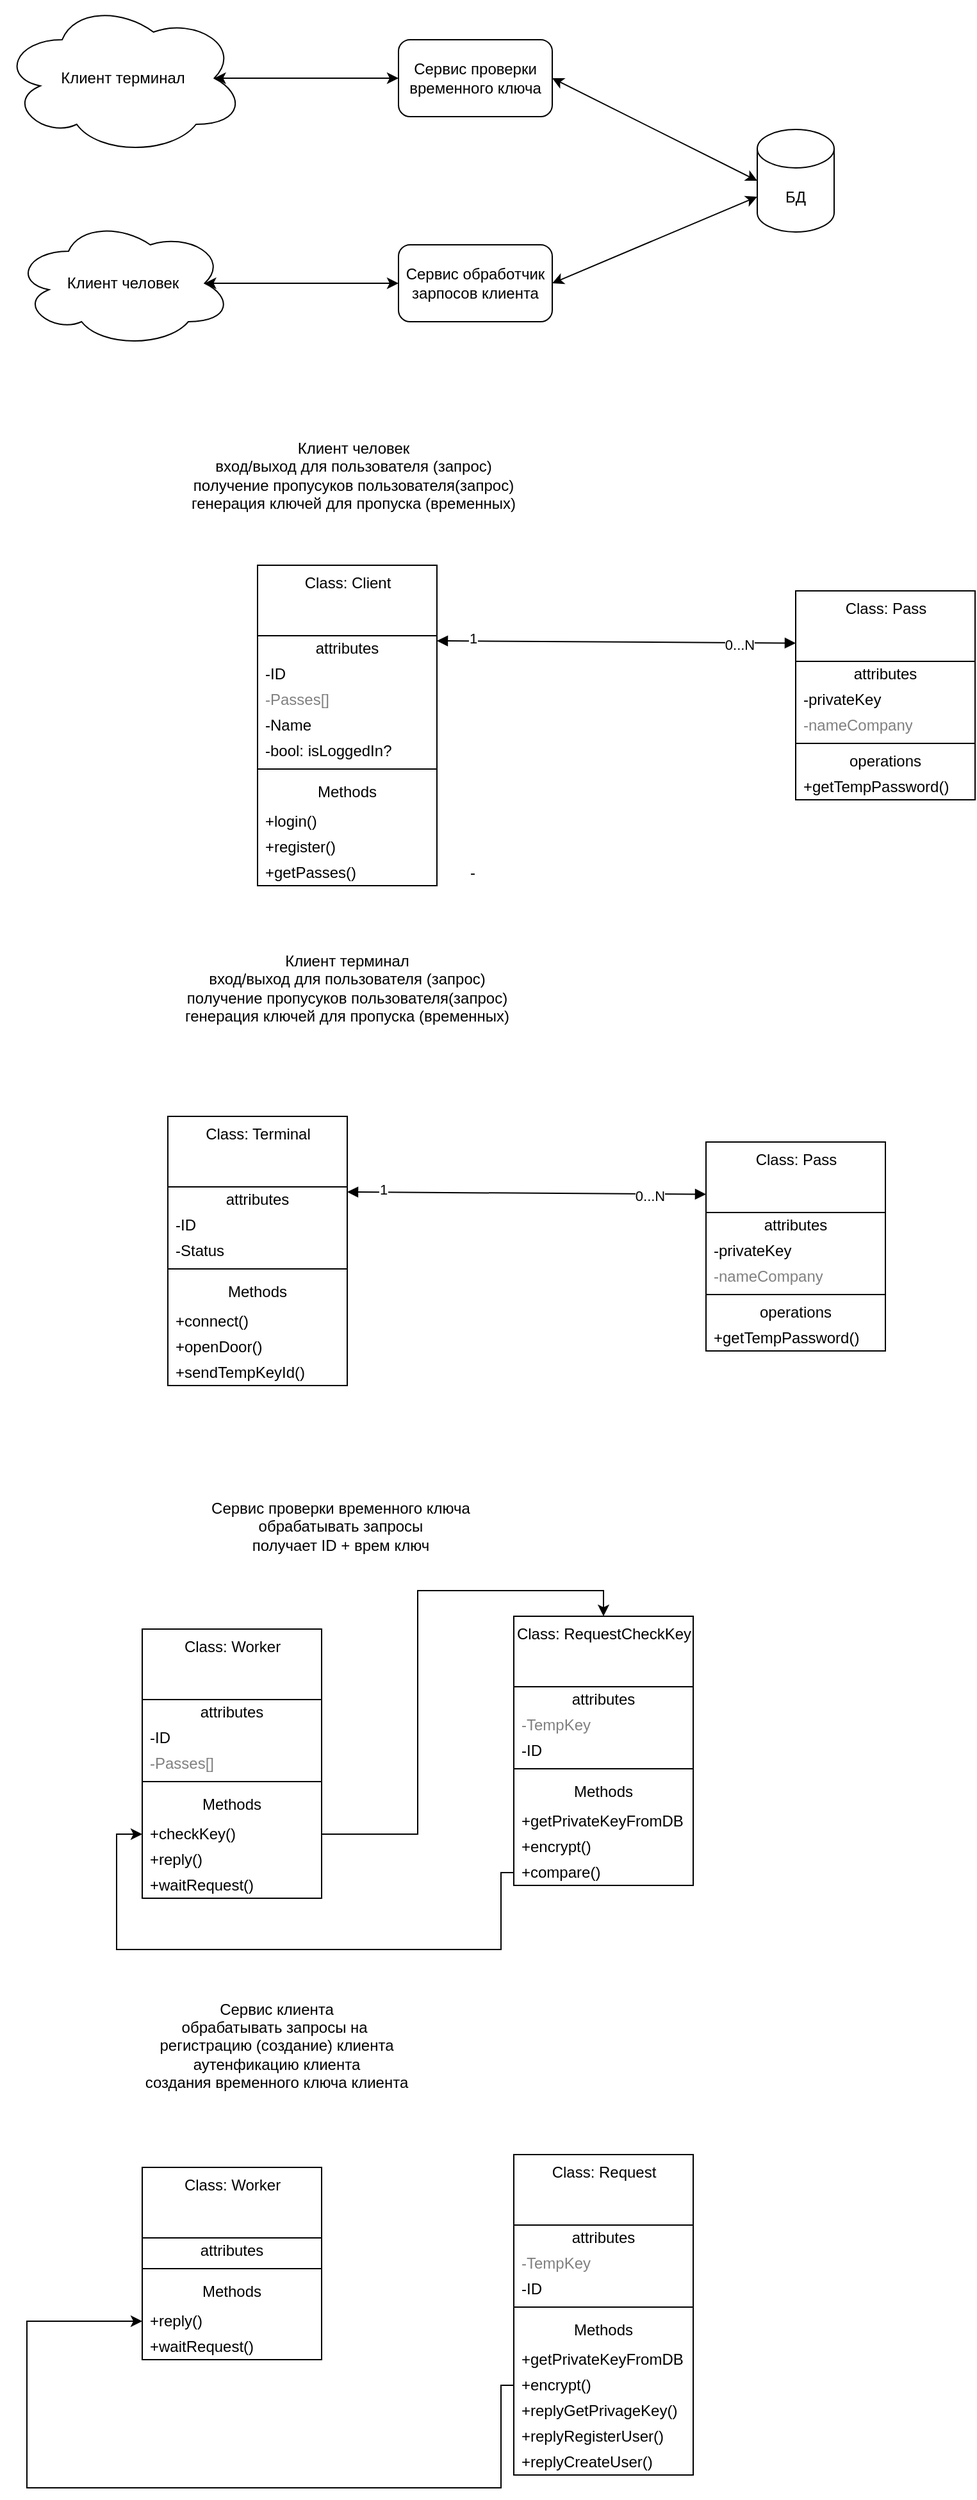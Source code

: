 <mxfile version="14.5.1" type="github">
  <diagram id="ccHhQuOtFgzH-oTgrX9H" name="Page-1">
    <mxGraphModel dx="896" dy="646" grid="1" gridSize="10" guides="1" tooltips="1" connect="1" arrows="1" fold="1" page="1" pageScale="1" pageWidth="1654" pageHeight="2336" math="0" shadow="0">
      <root>
        <mxCell id="0" />
        <mxCell id="1" parent="0" />
        <mxCell id="U_4GKqaZnmOy1W-jeUNt-1" value="Сервис проверки временного ключа" style="rounded=1;whiteSpace=wrap;html=1;" vertex="1" parent="1">
          <mxGeometry x="320" y="230" width="120" height="60" as="geometry" />
        </mxCell>
        <mxCell id="U_4GKqaZnmOy1W-jeUNt-2" value="Сервис обработчик зарпосов клиента&lt;br&gt;" style="rounded=1;whiteSpace=wrap;html=1;" vertex="1" parent="1">
          <mxGeometry x="320" y="390" width="120" height="60" as="geometry" />
        </mxCell>
        <mxCell id="U_4GKqaZnmOy1W-jeUNt-3" value="БД" style="shape=cylinder3;whiteSpace=wrap;html=1;boundedLbl=1;backgroundOutline=1;size=15;" vertex="1" parent="1">
          <mxGeometry x="600" y="300" width="60" height="80" as="geometry" />
        </mxCell>
        <mxCell id="U_4GKqaZnmOy1W-jeUNt-6" value="&lt;span&gt;Клиент терминал&lt;/span&gt;" style="ellipse;shape=cloud;whiteSpace=wrap;html=1;" vertex="1" parent="1">
          <mxGeometry x="10" y="200" width="190" height="120" as="geometry" />
        </mxCell>
        <mxCell id="U_4GKqaZnmOy1W-jeUNt-7" value="&lt;span&gt;Клиент человек&lt;/span&gt;" style="ellipse;shape=cloud;whiteSpace=wrap;html=1;" vertex="1" parent="1">
          <mxGeometry x="20" y="370" width="170" height="100" as="geometry" />
        </mxCell>
        <mxCell id="U_4GKqaZnmOy1W-jeUNt-11" value="" style="endArrow=classic;startArrow=classic;html=1;entryX=0;entryY=0.5;entryDx=0;entryDy=0;exitX=0.875;exitY=0.5;exitDx=0;exitDy=0;exitPerimeter=0;" edge="1" parent="1" source="U_4GKqaZnmOy1W-jeUNt-6" target="U_4GKqaZnmOy1W-jeUNt-1">
          <mxGeometry width="50" height="50" relative="1" as="geometry">
            <mxPoint x="250" y="350" as="sourcePoint" />
            <mxPoint x="300" y="300" as="targetPoint" />
          </mxGeometry>
        </mxCell>
        <mxCell id="U_4GKqaZnmOy1W-jeUNt-12" value="" style="endArrow=classic;startArrow=classic;html=1;entryX=0;entryY=0.5;entryDx=0;entryDy=0;exitX=0.875;exitY=0.5;exitDx=0;exitDy=0;exitPerimeter=0;" edge="1" parent="1" source="U_4GKqaZnmOy1W-jeUNt-7" target="U_4GKqaZnmOy1W-jeUNt-2">
          <mxGeometry width="50" height="50" relative="1" as="geometry">
            <mxPoint x="190" y="470" as="sourcePoint" />
            <mxPoint x="260.711" y="420" as="targetPoint" />
          </mxGeometry>
        </mxCell>
        <mxCell id="U_4GKqaZnmOy1W-jeUNt-13" value="" style="endArrow=classic;startArrow=classic;html=1;entryX=0;entryY=0;entryDx=0;entryDy=52.5;entryPerimeter=0;exitX=1;exitY=0.5;exitDx=0;exitDy=0;" edge="1" parent="1" source="U_4GKqaZnmOy1W-jeUNt-2" target="U_4GKqaZnmOy1W-jeUNt-3">
          <mxGeometry width="50" height="50" relative="1" as="geometry">
            <mxPoint x="550" y="490" as="sourcePoint" />
            <mxPoint x="600" y="440" as="targetPoint" />
          </mxGeometry>
        </mxCell>
        <mxCell id="U_4GKqaZnmOy1W-jeUNt-14" value="" style="endArrow=classic;startArrow=classic;html=1;entryX=0;entryY=0.5;entryDx=0;entryDy=0;entryPerimeter=0;exitX=1;exitY=0.5;exitDx=0;exitDy=0;" edge="1" parent="1" source="U_4GKqaZnmOy1W-jeUNt-1" target="U_4GKqaZnmOy1W-jeUNt-3">
          <mxGeometry width="50" height="50" relative="1" as="geometry">
            <mxPoint x="450" y="430" as="sourcePoint" />
            <mxPoint x="610" y="362.5" as="targetPoint" />
          </mxGeometry>
        </mxCell>
        <mxCell id="U_4GKqaZnmOy1W-jeUNt-55" value="Клиент человек&lt;br&gt;вход/выход для пользователя (запрос)&lt;br&gt;получение пропусуков пользователя(запрос)&lt;br&gt;генерация ключей для пропуска (временных)" style="text;html=1;strokeColor=none;fillColor=none;align=center;verticalAlign=middle;whiteSpace=wrap;rounded=0;" vertex="1" parent="1">
          <mxGeometry x="130" y="540" width="310" height="60" as="geometry" />
        </mxCell>
        <mxCell id="U_4GKqaZnmOy1W-jeUNt-57" value="Class: Client" style="swimlane;fontStyle=0;align=center;verticalAlign=top;childLayout=stackLayout;horizontal=1;startSize=55;horizontalStack=0;resizeParent=1;resizeParentMax=0;resizeLast=0;collapsible=0;marginBottom=0;html=1;" vertex="1" parent="1">
          <mxGeometry x="210" y="640" width="140" height="250" as="geometry" />
        </mxCell>
        <mxCell id="U_4GKqaZnmOy1W-jeUNt-58" value="attributes" style="text;html=1;strokeColor=none;fillColor=none;align=center;verticalAlign=middle;spacingLeft=4;spacingRight=4;overflow=hidden;rotatable=0;points=[[0,0.5],[1,0.5]];portConstraint=eastwest;" vertex="1" parent="U_4GKqaZnmOy1W-jeUNt-57">
          <mxGeometry y="55" width="140" height="20" as="geometry" />
        </mxCell>
        <mxCell id="U_4GKqaZnmOy1W-jeUNt-59" value="-ID" style="text;html=1;strokeColor=none;fillColor=none;align=left;verticalAlign=middle;spacingLeft=4;spacingRight=4;overflow=hidden;rotatable=0;points=[[0,0.5],[1,0.5]];portConstraint=eastwest;" vertex="1" parent="U_4GKqaZnmOy1W-jeUNt-57">
          <mxGeometry y="75" width="140" height="20" as="geometry" />
        </mxCell>
        <mxCell id="U_4GKqaZnmOy1W-jeUNt-60" value="-Passes[]" style="text;html=1;strokeColor=none;fillColor=none;align=left;verticalAlign=middle;spacingLeft=4;spacingRight=4;overflow=hidden;rotatable=0;points=[[0,0.5],[1,0.5]];portConstraint=eastwest;fontColor=#808080;" vertex="1" parent="U_4GKqaZnmOy1W-jeUNt-57">
          <mxGeometry y="95" width="140" height="20" as="geometry" />
        </mxCell>
        <mxCell id="U_4GKqaZnmOy1W-jeUNt-61" value="-Name" style="text;html=1;strokeColor=none;fillColor=none;align=left;verticalAlign=middle;spacingLeft=4;spacingRight=4;overflow=hidden;rotatable=0;points=[[0,0.5],[1,0.5]];portConstraint=eastwest;" vertex="1" parent="U_4GKqaZnmOy1W-jeUNt-57">
          <mxGeometry y="115" width="140" height="20" as="geometry" />
        </mxCell>
        <mxCell id="U_4GKqaZnmOy1W-jeUNt-80" value="-bool: isLoggedIn?" style="text;html=1;strokeColor=none;fillColor=none;align=left;verticalAlign=middle;spacingLeft=4;spacingRight=4;overflow=hidden;rotatable=0;points=[[0,0.5],[1,0.5]];portConstraint=eastwest;" vertex="1" parent="U_4GKqaZnmOy1W-jeUNt-57">
          <mxGeometry y="135" width="140" height="20" as="geometry" />
        </mxCell>
        <mxCell id="U_4GKqaZnmOy1W-jeUNt-62" value="" style="line;strokeWidth=1;fillColor=none;align=left;verticalAlign=middle;spacingTop=-1;spacingLeft=3;spacingRight=3;rotatable=0;labelPosition=right;points=[];portConstraint=eastwest;" vertex="1" parent="U_4GKqaZnmOy1W-jeUNt-57">
          <mxGeometry y="155" width="140" height="8" as="geometry" />
        </mxCell>
        <mxCell id="U_4GKqaZnmOy1W-jeUNt-63" value="Methods" style="text;html=1;strokeColor=none;fillColor=none;align=center;verticalAlign=middle;spacingLeft=4;spacingRight=4;overflow=hidden;rotatable=0;points=[[0,0.5],[1,0.5]];portConstraint=eastwest;" vertex="1" parent="U_4GKqaZnmOy1W-jeUNt-57">
          <mxGeometry y="163" width="140" height="27" as="geometry" />
        </mxCell>
        <mxCell id="U_4GKqaZnmOy1W-jeUNt-79" value="+login()" style="text;html=1;strokeColor=none;fillColor=none;align=left;verticalAlign=middle;spacingLeft=4;spacingRight=4;overflow=hidden;rotatable=0;points=[[0,0.5],[1,0.5]];portConstraint=eastwest;" vertex="1" parent="U_4GKqaZnmOy1W-jeUNt-57">
          <mxGeometry y="190" width="140" height="20" as="geometry" />
        </mxCell>
        <mxCell id="U_4GKqaZnmOy1W-jeUNt-81" value="+register()" style="text;html=1;strokeColor=none;fillColor=none;align=left;verticalAlign=middle;spacingLeft=4;spacingRight=4;overflow=hidden;rotatable=0;points=[[0,0.5],[1,0.5]];portConstraint=eastwest;" vertex="1" parent="U_4GKqaZnmOy1W-jeUNt-57">
          <mxGeometry y="210" width="140" height="20" as="geometry" />
        </mxCell>
        <mxCell id="U_4GKqaZnmOy1W-jeUNt-92" value="+getPasses()" style="text;html=1;strokeColor=none;fillColor=none;align=left;verticalAlign=middle;spacingLeft=4;spacingRight=4;overflow=hidden;rotatable=0;points=[[0,0.5],[1,0.5]];portConstraint=eastwest;" vertex="1" parent="U_4GKqaZnmOy1W-jeUNt-57">
          <mxGeometry y="230" width="140" height="20" as="geometry" />
        </mxCell>
        <mxCell id="U_4GKqaZnmOy1W-jeUNt-65" value="Class: Pass" style="swimlane;fontStyle=0;align=center;verticalAlign=top;childLayout=stackLayout;horizontal=1;startSize=55;horizontalStack=0;resizeParent=1;resizeParentMax=0;resizeLast=0;collapsible=0;marginBottom=0;html=1;" vertex="1" parent="1">
          <mxGeometry x="630" y="660" width="140" height="163" as="geometry" />
        </mxCell>
        <mxCell id="U_4GKqaZnmOy1W-jeUNt-66" value="attributes" style="text;html=1;strokeColor=none;fillColor=none;align=center;verticalAlign=middle;spacingLeft=4;spacingRight=4;overflow=hidden;rotatable=0;points=[[0,0.5],[1,0.5]];portConstraint=eastwest;" vertex="1" parent="U_4GKqaZnmOy1W-jeUNt-65">
          <mxGeometry y="55" width="140" height="20" as="geometry" />
        </mxCell>
        <mxCell id="U_4GKqaZnmOy1W-jeUNt-67" value="-privateKey" style="text;html=1;strokeColor=none;fillColor=none;align=left;verticalAlign=middle;spacingLeft=4;spacingRight=4;overflow=hidden;rotatable=0;points=[[0,0.5],[1,0.5]];portConstraint=eastwest;" vertex="1" parent="U_4GKqaZnmOy1W-jeUNt-65">
          <mxGeometry y="75" width="140" height="20" as="geometry" />
        </mxCell>
        <mxCell id="U_4GKqaZnmOy1W-jeUNt-68" value="-nameCompany" style="text;html=1;strokeColor=none;fillColor=none;align=left;verticalAlign=middle;spacingLeft=4;spacingRight=4;overflow=hidden;rotatable=0;points=[[0,0.5],[1,0.5]];portConstraint=eastwest;fontColor=#808080;" vertex="1" parent="U_4GKqaZnmOy1W-jeUNt-65">
          <mxGeometry y="95" width="140" height="20" as="geometry" />
        </mxCell>
        <mxCell id="U_4GKqaZnmOy1W-jeUNt-70" value="" style="line;strokeWidth=1;fillColor=none;align=left;verticalAlign=middle;spacingTop=-1;spacingLeft=3;spacingRight=3;rotatable=0;labelPosition=right;points=[];portConstraint=eastwest;" vertex="1" parent="U_4GKqaZnmOy1W-jeUNt-65">
          <mxGeometry y="115" width="140" height="8" as="geometry" />
        </mxCell>
        <mxCell id="U_4GKqaZnmOy1W-jeUNt-71" value="operations" style="text;html=1;strokeColor=none;fillColor=none;align=center;verticalAlign=middle;spacingLeft=4;spacingRight=4;overflow=hidden;rotatable=0;points=[[0,0.5],[1,0.5]];portConstraint=eastwest;" vertex="1" parent="U_4GKqaZnmOy1W-jeUNt-65">
          <mxGeometry y="123" width="140" height="20" as="geometry" />
        </mxCell>
        <mxCell id="U_4GKqaZnmOy1W-jeUNt-93" value="+getTempPassword()&lt;span style=&quot;color: rgba(0 , 0 , 0 , 0) ; font-family: monospace ; font-size: 0px&quot;&gt;%3CmxGraphModel%3E%3Croot%3E%3CmxCell%20id%3D%220%22%2F%3E%3CmxCell%20id%3D%221%22%20parent%3D%220%22%2F%3E%3CmxCell%20id%3D%222%22%20value%3D%22...%22%20style%3D%22text%3Bhtml%3D1%3BstrokeColor%3Dnone%3BfillColor%3Dnone%3Balign%3Dleft%3BverticalAlign%3Dmiddle%3BspacingLeft%3D4%3BspacingRight%3D4%3Boverflow%3Dhidden%3Brotatable%3D0%3Bpoints%3D%5B%5B0%2C0.5%5D%2C%5B1%2C0.5%5D%5D%3BportConstraint%3Deastwest%3B%22%20vertex%3D%221%22%20parent%3D%221%22%3E%3CmxGeometry%20x%3D%22460%22%20y%3D%22755%22%20width%3D%22140%22%20height%3D%2220%22%20as%3D%22geometry%22%2F%3E%3C%2FmxCell%3E%3C%2Froot%3E%3C%2FmxGraphModel%&lt;/span&gt;" style="text;html=1;strokeColor=none;fillColor=none;align=left;verticalAlign=middle;spacingLeft=4;spacingRight=4;overflow=hidden;rotatable=0;points=[[0,0.5],[1,0.5]];portConstraint=eastwest;" vertex="1" parent="U_4GKqaZnmOy1W-jeUNt-65">
          <mxGeometry y="143" width="140" height="20" as="geometry" />
        </mxCell>
        <mxCell id="U_4GKqaZnmOy1W-jeUNt-64" value="-" style="text;html=1;strokeColor=none;fillColor=none;align=left;verticalAlign=middle;spacingLeft=4;spacingRight=4;overflow=hidden;rotatable=0;points=[[0,0.5],[1,0.5]];portConstraint=eastwest;" vertex="1" parent="1">
          <mxGeometry x="370" y="870" width="140" height="20" as="geometry" />
        </mxCell>
        <mxCell id="U_4GKqaZnmOy1W-jeUNt-96" value="" style="endArrow=block;startArrow=block;endFill=1;startFill=1;html=1;entryX=0;entryY=0.25;entryDx=0;entryDy=0;exitX=1;exitY=0.2;exitDx=0;exitDy=0;exitPerimeter=0;" edge="1" parent="1" source="U_4GKqaZnmOy1W-jeUNt-58" target="U_4GKqaZnmOy1W-jeUNt-65">
          <mxGeometry width="160" relative="1" as="geometry">
            <mxPoint x="420" y="760" as="sourcePoint" />
            <mxPoint x="580" y="760" as="targetPoint" />
          </mxGeometry>
        </mxCell>
        <mxCell id="U_4GKqaZnmOy1W-jeUNt-97" value="1" style="edgeLabel;html=1;align=center;verticalAlign=middle;resizable=0;points=[];" vertex="1" connectable="0" parent="U_4GKqaZnmOy1W-jeUNt-96">
          <mxGeometry x="-0.8" y="2" relative="1" as="geometry">
            <mxPoint as="offset" />
          </mxGeometry>
        </mxCell>
        <mxCell id="U_4GKqaZnmOy1W-jeUNt-98" value="0...N" style="edgeLabel;html=1;align=center;verticalAlign=middle;resizable=0;points=[];" vertex="1" connectable="0" parent="U_4GKqaZnmOy1W-jeUNt-96">
          <mxGeometry x="0.686" y="-1" relative="1" as="geometry">
            <mxPoint as="offset" />
          </mxGeometry>
        </mxCell>
        <mxCell id="U_4GKqaZnmOy1W-jeUNt-99" value="Клиент терминал&lt;br&gt;вход/выход для пользователя (запрос)&lt;br&gt;получение пропусуков пользователя(запрос)&lt;br&gt;генерация ключей для пропуска (временных)" style="text;html=1;strokeColor=none;fillColor=none;align=center;verticalAlign=middle;whiteSpace=wrap;rounded=0;" vertex="1" parent="1">
          <mxGeometry x="125" y="940" width="310" height="60" as="geometry" />
        </mxCell>
        <mxCell id="U_4GKqaZnmOy1W-jeUNt-100" value="Class: Terminal" style="swimlane;fontStyle=0;align=center;verticalAlign=top;childLayout=stackLayout;horizontal=1;startSize=55;horizontalStack=0;resizeParent=1;resizeParentMax=0;resizeLast=0;collapsible=0;marginBottom=0;html=1;" vertex="1" parent="1">
          <mxGeometry x="140" y="1070" width="140" height="210" as="geometry" />
        </mxCell>
        <mxCell id="U_4GKqaZnmOy1W-jeUNt-101" value="attributes" style="text;html=1;strokeColor=none;fillColor=none;align=center;verticalAlign=middle;spacingLeft=4;spacingRight=4;overflow=hidden;rotatable=0;points=[[0,0.5],[1,0.5]];portConstraint=eastwest;" vertex="1" parent="U_4GKqaZnmOy1W-jeUNt-100">
          <mxGeometry y="55" width="140" height="20" as="geometry" />
        </mxCell>
        <mxCell id="U_4GKqaZnmOy1W-jeUNt-102" value="-ID" style="text;html=1;strokeColor=none;fillColor=none;align=left;verticalAlign=middle;spacingLeft=4;spacingRight=4;overflow=hidden;rotatable=0;points=[[0,0.5],[1,0.5]];portConstraint=eastwest;" vertex="1" parent="U_4GKqaZnmOy1W-jeUNt-100">
          <mxGeometry y="75" width="140" height="20" as="geometry" />
        </mxCell>
        <mxCell id="U_4GKqaZnmOy1W-jeUNt-154" value="-Status" style="text;html=1;strokeColor=none;fillColor=none;align=left;verticalAlign=middle;spacingLeft=4;spacingRight=4;overflow=hidden;rotatable=0;points=[[0,0.5],[1,0.5]];portConstraint=eastwest;" vertex="1" parent="U_4GKqaZnmOy1W-jeUNt-100">
          <mxGeometry y="95" width="140" height="20" as="geometry" />
        </mxCell>
        <mxCell id="U_4GKqaZnmOy1W-jeUNt-106" value="" style="line;strokeWidth=1;fillColor=none;align=left;verticalAlign=middle;spacingTop=-1;spacingLeft=3;spacingRight=3;rotatable=0;labelPosition=right;points=[];portConstraint=eastwest;" vertex="1" parent="U_4GKqaZnmOy1W-jeUNt-100">
          <mxGeometry y="115" width="140" height="8" as="geometry" />
        </mxCell>
        <mxCell id="U_4GKqaZnmOy1W-jeUNt-107" value="Methods" style="text;html=1;strokeColor=none;fillColor=none;align=center;verticalAlign=middle;spacingLeft=4;spacingRight=4;overflow=hidden;rotatable=0;points=[[0,0.5],[1,0.5]];portConstraint=eastwest;" vertex="1" parent="U_4GKqaZnmOy1W-jeUNt-100">
          <mxGeometry y="123" width="140" height="27" as="geometry" />
        </mxCell>
        <mxCell id="U_4GKqaZnmOy1W-jeUNt-151" value="+connect()" style="text;html=1;strokeColor=none;fillColor=none;align=left;verticalAlign=middle;spacingLeft=4;spacingRight=4;overflow=hidden;rotatable=0;points=[[0,0.5],[1,0.5]];portConstraint=eastwest;" vertex="1" parent="U_4GKqaZnmOy1W-jeUNt-100">
          <mxGeometry y="150" width="140" height="20" as="geometry" />
        </mxCell>
        <mxCell id="U_4GKqaZnmOy1W-jeUNt-109" value="+openDoor()" style="text;html=1;strokeColor=none;fillColor=none;align=left;verticalAlign=middle;spacingLeft=4;spacingRight=4;overflow=hidden;rotatable=0;points=[[0,0.5],[1,0.5]];portConstraint=eastwest;" vertex="1" parent="U_4GKqaZnmOy1W-jeUNt-100">
          <mxGeometry y="170" width="140" height="20" as="geometry" />
        </mxCell>
        <mxCell id="U_4GKqaZnmOy1W-jeUNt-152" value="+sendTempKeyId()" style="text;html=1;strokeColor=none;fillColor=none;align=left;verticalAlign=middle;spacingLeft=4;spacingRight=4;overflow=hidden;rotatable=0;points=[[0,0.5],[1,0.5]];portConstraint=eastwest;" vertex="1" parent="U_4GKqaZnmOy1W-jeUNt-100">
          <mxGeometry y="190" width="140" height="20" as="geometry" />
        </mxCell>
        <mxCell id="U_4GKqaZnmOy1W-jeUNt-111" value="Class: Pass" style="swimlane;fontStyle=0;align=center;verticalAlign=top;childLayout=stackLayout;horizontal=1;startSize=55;horizontalStack=0;resizeParent=1;resizeParentMax=0;resizeLast=0;collapsible=0;marginBottom=0;html=1;" vertex="1" parent="1">
          <mxGeometry x="560" y="1090" width="140" height="163" as="geometry" />
        </mxCell>
        <mxCell id="U_4GKqaZnmOy1W-jeUNt-112" value="attributes" style="text;html=1;strokeColor=none;fillColor=none;align=center;verticalAlign=middle;spacingLeft=4;spacingRight=4;overflow=hidden;rotatable=0;points=[[0,0.5],[1,0.5]];portConstraint=eastwest;" vertex="1" parent="U_4GKqaZnmOy1W-jeUNt-111">
          <mxGeometry y="55" width="140" height="20" as="geometry" />
        </mxCell>
        <mxCell id="U_4GKqaZnmOy1W-jeUNt-113" value="-privateKey" style="text;html=1;strokeColor=none;fillColor=none;align=left;verticalAlign=middle;spacingLeft=4;spacingRight=4;overflow=hidden;rotatable=0;points=[[0,0.5],[1,0.5]];portConstraint=eastwest;" vertex="1" parent="U_4GKqaZnmOy1W-jeUNt-111">
          <mxGeometry y="75" width="140" height="20" as="geometry" />
        </mxCell>
        <mxCell id="U_4GKqaZnmOy1W-jeUNt-114" value="-nameCompany" style="text;html=1;strokeColor=none;fillColor=none;align=left;verticalAlign=middle;spacingLeft=4;spacingRight=4;overflow=hidden;rotatable=0;points=[[0,0.5],[1,0.5]];portConstraint=eastwest;fontColor=#808080;" vertex="1" parent="U_4GKqaZnmOy1W-jeUNt-111">
          <mxGeometry y="95" width="140" height="20" as="geometry" />
        </mxCell>
        <mxCell id="U_4GKqaZnmOy1W-jeUNt-115" value="" style="line;strokeWidth=1;fillColor=none;align=left;verticalAlign=middle;spacingTop=-1;spacingLeft=3;spacingRight=3;rotatable=0;labelPosition=right;points=[];portConstraint=eastwest;" vertex="1" parent="U_4GKqaZnmOy1W-jeUNt-111">
          <mxGeometry y="115" width="140" height="8" as="geometry" />
        </mxCell>
        <mxCell id="U_4GKqaZnmOy1W-jeUNt-116" value="operations" style="text;html=1;strokeColor=none;fillColor=none;align=center;verticalAlign=middle;spacingLeft=4;spacingRight=4;overflow=hidden;rotatable=0;points=[[0,0.5],[1,0.5]];portConstraint=eastwest;" vertex="1" parent="U_4GKqaZnmOy1W-jeUNt-111">
          <mxGeometry y="123" width="140" height="20" as="geometry" />
        </mxCell>
        <mxCell id="U_4GKqaZnmOy1W-jeUNt-117" value="+getTempPassword()&lt;span style=&quot;color: rgba(0 , 0 , 0 , 0) ; font-family: monospace ; font-size: 0px&quot;&gt;%3CmxGraphModel%3E%3Croot%3E%3CmxCell%20id%3D%220%22%2F%3E%3CmxCell%20id%3D%221%22%20parent%3D%220%22%2F%3E%3CmxCell%20id%3D%222%22%20value%3D%22...%22%20style%3D%22text%3Bhtml%3D1%3BstrokeColor%3Dnone%3BfillColor%3Dnone%3Balign%3Dleft%3BverticalAlign%3Dmiddle%3BspacingLeft%3D4%3BspacingRight%3D4%3Boverflow%3Dhidden%3Brotatable%3D0%3Bpoints%3D%5B%5B0%2C0.5%5D%2C%5B1%2C0.5%5D%5D%3BportConstraint%3Deastwest%3B%22%20vertex%3D%221%22%20parent%3D%221%22%3E%3CmxGeometry%20x%3D%22460%22%20y%3D%22755%22%20width%3D%22140%22%20height%3D%2220%22%20as%3D%22geometry%22%2F%3E%3C%2FmxCell%3E%3C%2Froot%3E%3C%2FmxGraphModel%&lt;/span&gt;" style="text;html=1;strokeColor=none;fillColor=none;align=left;verticalAlign=middle;spacingLeft=4;spacingRight=4;overflow=hidden;rotatable=0;points=[[0,0.5],[1,0.5]];portConstraint=eastwest;" vertex="1" parent="U_4GKqaZnmOy1W-jeUNt-111">
          <mxGeometry y="143" width="140" height="20" as="geometry" />
        </mxCell>
        <mxCell id="U_4GKqaZnmOy1W-jeUNt-119" value="" style="endArrow=block;startArrow=block;endFill=1;startFill=1;html=1;entryX=0;entryY=0.25;entryDx=0;entryDy=0;exitX=1;exitY=0.2;exitDx=0;exitDy=0;exitPerimeter=0;" edge="1" parent="1" source="U_4GKqaZnmOy1W-jeUNt-101" target="U_4GKqaZnmOy1W-jeUNt-111">
          <mxGeometry width="160" relative="1" as="geometry">
            <mxPoint x="350" y="1190" as="sourcePoint" />
            <mxPoint x="510" y="1190" as="targetPoint" />
          </mxGeometry>
        </mxCell>
        <mxCell id="U_4GKqaZnmOy1W-jeUNt-120" value="1" style="edgeLabel;html=1;align=center;verticalAlign=middle;resizable=0;points=[];" vertex="1" connectable="0" parent="U_4GKqaZnmOy1W-jeUNt-119">
          <mxGeometry x="-0.8" y="2" relative="1" as="geometry">
            <mxPoint as="offset" />
          </mxGeometry>
        </mxCell>
        <mxCell id="U_4GKqaZnmOy1W-jeUNt-121" value="0...N" style="edgeLabel;html=1;align=center;verticalAlign=middle;resizable=0;points=[];" vertex="1" connectable="0" parent="U_4GKqaZnmOy1W-jeUNt-119">
          <mxGeometry x="0.686" y="-1" relative="1" as="geometry">
            <mxPoint as="offset" />
          </mxGeometry>
        </mxCell>
        <mxCell id="U_4GKqaZnmOy1W-jeUNt-122" value="Сервис проверки временного ключа&lt;br&gt;обрабатывать запросы&lt;br&gt;получает ID + врем ключ&lt;br&gt;" style="text;html=1;strokeColor=none;fillColor=none;align=center;verticalAlign=middle;whiteSpace=wrap;rounded=0;" vertex="1" parent="1">
          <mxGeometry x="120" y="1360" width="310" height="60" as="geometry" />
        </mxCell>
        <mxCell id="U_4GKqaZnmOy1W-jeUNt-123" value="Class: Worker" style="swimlane;fontStyle=0;align=center;verticalAlign=top;childLayout=stackLayout;horizontal=1;startSize=55;horizontalStack=0;resizeParent=1;resizeParentMax=0;resizeLast=0;collapsible=0;marginBottom=0;html=1;" vertex="1" parent="1">
          <mxGeometry x="120" y="1470" width="140" height="210" as="geometry" />
        </mxCell>
        <mxCell id="U_4GKqaZnmOy1W-jeUNt-124" value="attributes" style="text;html=1;strokeColor=none;fillColor=none;align=center;verticalAlign=middle;spacingLeft=4;spacingRight=4;overflow=hidden;rotatable=0;points=[[0,0.5],[1,0.5]];portConstraint=eastwest;" vertex="1" parent="U_4GKqaZnmOy1W-jeUNt-123">
          <mxGeometry y="55" width="140" height="20" as="geometry" />
        </mxCell>
        <mxCell id="U_4GKqaZnmOy1W-jeUNt-125" value="-ID" style="text;html=1;strokeColor=none;fillColor=none;align=left;verticalAlign=middle;spacingLeft=4;spacingRight=4;overflow=hidden;rotatable=0;points=[[0,0.5],[1,0.5]];portConstraint=eastwest;" vertex="1" parent="U_4GKqaZnmOy1W-jeUNt-123">
          <mxGeometry y="75" width="140" height="20" as="geometry" />
        </mxCell>
        <mxCell id="U_4GKqaZnmOy1W-jeUNt-126" value="-Passes[]" style="text;html=1;strokeColor=none;fillColor=none;align=left;verticalAlign=middle;spacingLeft=4;spacingRight=4;overflow=hidden;rotatable=0;points=[[0,0.5],[1,0.5]];portConstraint=eastwest;fontColor=#808080;" vertex="1" parent="U_4GKqaZnmOy1W-jeUNt-123">
          <mxGeometry y="95" width="140" height="20" as="geometry" />
        </mxCell>
        <mxCell id="U_4GKqaZnmOy1W-jeUNt-127" value="" style="line;strokeWidth=1;fillColor=none;align=left;verticalAlign=middle;spacingTop=-1;spacingLeft=3;spacingRight=3;rotatable=0;labelPosition=right;points=[];portConstraint=eastwest;" vertex="1" parent="U_4GKqaZnmOy1W-jeUNt-123">
          <mxGeometry y="115" width="140" height="8" as="geometry" />
        </mxCell>
        <mxCell id="U_4GKqaZnmOy1W-jeUNt-128" value="Methods" style="text;html=1;strokeColor=none;fillColor=none;align=center;verticalAlign=middle;spacingLeft=4;spacingRight=4;overflow=hidden;rotatable=0;points=[[0,0.5],[1,0.5]];portConstraint=eastwest;" vertex="1" parent="U_4GKqaZnmOy1W-jeUNt-123">
          <mxGeometry y="123" width="140" height="27" as="geometry" />
        </mxCell>
        <mxCell id="U_4GKqaZnmOy1W-jeUNt-164" value="+checkKey()" style="text;html=1;strokeColor=none;fillColor=none;align=left;verticalAlign=middle;spacingLeft=4;spacingRight=4;overflow=hidden;rotatable=0;points=[[0,0.5],[1,0.5]];portConstraint=eastwest;" vertex="1" parent="U_4GKqaZnmOy1W-jeUNt-123">
          <mxGeometry y="150" width="140" height="20" as="geometry" />
        </mxCell>
        <mxCell id="U_4GKqaZnmOy1W-jeUNt-169" value="+reply()" style="text;html=1;strokeColor=none;fillColor=none;align=left;verticalAlign=middle;spacingLeft=4;spacingRight=4;overflow=hidden;rotatable=0;points=[[0,0.5],[1,0.5]];portConstraint=eastwest;" vertex="1" parent="U_4GKqaZnmOy1W-jeUNt-123">
          <mxGeometry y="170" width="140" height="20" as="geometry" />
        </mxCell>
        <mxCell id="U_4GKqaZnmOy1W-jeUNt-150" value="+waitRequest()" style="text;html=1;strokeColor=none;fillColor=none;align=left;verticalAlign=middle;spacingLeft=4;spacingRight=4;overflow=hidden;rotatable=0;points=[[0,0.5],[1,0.5]];portConstraint=eastwest;" vertex="1" parent="U_4GKqaZnmOy1W-jeUNt-123">
          <mxGeometry y="190" width="140" height="20" as="geometry" />
        </mxCell>
        <mxCell id="U_4GKqaZnmOy1W-jeUNt-156" value="Class: RequestCheckKey" style="swimlane;fontStyle=0;align=center;verticalAlign=top;childLayout=stackLayout;horizontal=1;startSize=55;horizontalStack=0;resizeParent=1;resizeParentMax=0;resizeLast=0;collapsible=0;marginBottom=0;html=1;" vertex="1" parent="1">
          <mxGeometry x="410" y="1460" width="140" height="210" as="geometry" />
        </mxCell>
        <mxCell id="U_4GKqaZnmOy1W-jeUNt-157" value="attributes" style="text;html=1;strokeColor=none;fillColor=none;align=center;verticalAlign=middle;spacingLeft=4;spacingRight=4;overflow=hidden;rotatable=0;points=[[0,0.5],[1,0.5]];portConstraint=eastwest;" vertex="1" parent="U_4GKqaZnmOy1W-jeUNt-156">
          <mxGeometry y="55" width="140" height="20" as="geometry" />
        </mxCell>
        <mxCell id="U_4GKqaZnmOy1W-jeUNt-163" value="-TempKey" style="text;html=1;strokeColor=none;fillColor=none;align=left;verticalAlign=middle;spacingLeft=4;spacingRight=4;overflow=hidden;rotatable=0;points=[[0,0.5],[1,0.5]];portConstraint=eastwest;fontColor=#808080;" vertex="1" parent="U_4GKqaZnmOy1W-jeUNt-156">
          <mxGeometry y="75" width="140" height="20" as="geometry" />
        </mxCell>
        <mxCell id="U_4GKqaZnmOy1W-jeUNt-158" value="-ID" style="text;html=1;strokeColor=none;fillColor=none;align=left;verticalAlign=middle;spacingLeft=4;spacingRight=4;overflow=hidden;rotatable=0;points=[[0,0.5],[1,0.5]];portConstraint=eastwest;" vertex="1" parent="U_4GKqaZnmOy1W-jeUNt-156">
          <mxGeometry y="95" width="140" height="20" as="geometry" />
        </mxCell>
        <mxCell id="U_4GKqaZnmOy1W-jeUNt-160" value="" style="line;strokeWidth=1;fillColor=none;align=left;verticalAlign=middle;spacingTop=-1;spacingLeft=3;spacingRight=3;rotatable=0;labelPosition=right;points=[];portConstraint=eastwest;" vertex="1" parent="U_4GKqaZnmOy1W-jeUNt-156">
          <mxGeometry y="115" width="140" height="8" as="geometry" />
        </mxCell>
        <mxCell id="U_4GKqaZnmOy1W-jeUNt-161" value="Methods" style="text;html=1;strokeColor=none;fillColor=none;align=center;verticalAlign=middle;spacingLeft=4;spacingRight=4;overflow=hidden;rotatable=0;points=[[0,0.5],[1,0.5]];portConstraint=eastwest;" vertex="1" parent="U_4GKqaZnmOy1W-jeUNt-156">
          <mxGeometry y="123" width="140" height="27" as="geometry" />
        </mxCell>
        <mxCell id="U_4GKqaZnmOy1W-jeUNt-165" value="+getPrivateKeyFromDB" style="text;html=1;strokeColor=none;fillColor=none;align=left;verticalAlign=middle;spacingLeft=4;spacingRight=4;overflow=hidden;rotatable=0;points=[[0,0.5],[1,0.5]];portConstraint=eastwest;" vertex="1" parent="U_4GKqaZnmOy1W-jeUNt-156">
          <mxGeometry y="150" width="140" height="20" as="geometry" />
        </mxCell>
        <mxCell id="U_4GKqaZnmOy1W-jeUNt-166" value="+encrypt()" style="text;html=1;strokeColor=none;fillColor=none;align=left;verticalAlign=middle;spacingLeft=4;spacingRight=4;overflow=hidden;rotatable=0;points=[[0,0.5],[1,0.5]];portConstraint=eastwest;" vertex="1" parent="U_4GKqaZnmOy1W-jeUNt-156">
          <mxGeometry y="170" width="140" height="20" as="geometry" />
        </mxCell>
        <mxCell id="U_4GKqaZnmOy1W-jeUNt-129" value="+compare()" style="text;html=1;strokeColor=none;fillColor=none;align=left;verticalAlign=middle;spacingLeft=4;spacingRight=4;overflow=hidden;rotatable=0;points=[[0,0.5],[1,0.5]];portConstraint=eastwest;" vertex="1" parent="U_4GKqaZnmOy1W-jeUNt-156">
          <mxGeometry y="190" width="140" height="20" as="geometry" />
        </mxCell>
        <mxCell id="U_4GKqaZnmOy1W-jeUNt-167" style="edgeStyle=orthogonalEdgeStyle;rounded=0;orthogonalLoop=1;jettySize=auto;html=1;exitX=1;exitY=0.5;exitDx=0;exitDy=0;entryX=0.5;entryY=0;entryDx=0;entryDy=0;" edge="1" parent="1" source="U_4GKqaZnmOy1W-jeUNt-164" target="U_4GKqaZnmOy1W-jeUNt-156">
          <mxGeometry relative="1" as="geometry" />
        </mxCell>
        <mxCell id="U_4GKqaZnmOy1W-jeUNt-168" style="edgeStyle=orthogonalEdgeStyle;rounded=0;orthogonalLoop=1;jettySize=auto;html=1;exitX=0;exitY=0.5;exitDx=0;exitDy=0;entryX=0;entryY=0.5;entryDx=0;entryDy=0;" edge="1" parent="1" source="U_4GKqaZnmOy1W-jeUNt-129" target="U_4GKqaZnmOy1W-jeUNt-164">
          <mxGeometry relative="1" as="geometry">
            <Array as="points">
              <mxPoint x="400" y="1660" />
              <mxPoint x="400" y="1720" />
              <mxPoint x="100" y="1720" />
              <mxPoint x="100" y="1630" />
            </Array>
          </mxGeometry>
        </mxCell>
        <mxCell id="U_4GKqaZnmOy1W-jeUNt-170" value="Сервис клиента&lt;br&gt;обрабатывать запросы на&amp;nbsp;&lt;br&gt;регистрацию (создание) клиента&lt;br&gt;аутенфикацию клиента&lt;br&gt;создания временного ключа клиента" style="text;html=1;strokeColor=none;fillColor=none;align=center;verticalAlign=middle;whiteSpace=wrap;rounded=0;" vertex="1" parent="1">
          <mxGeometry x="70" y="1760" width="310" height="70" as="geometry" />
        </mxCell>
        <mxCell id="U_4GKqaZnmOy1W-jeUNt-171" value="Class: Worker" style="swimlane;fontStyle=0;align=center;verticalAlign=top;childLayout=stackLayout;horizontal=1;startSize=55;horizontalStack=0;resizeParent=1;resizeParentMax=0;resizeLast=0;collapsible=0;marginBottom=0;html=1;" vertex="1" parent="1">
          <mxGeometry x="120" y="1890" width="140" height="150" as="geometry" />
        </mxCell>
        <mxCell id="U_4GKqaZnmOy1W-jeUNt-172" value="attributes" style="text;html=1;strokeColor=none;fillColor=none;align=center;verticalAlign=middle;spacingLeft=4;spacingRight=4;overflow=hidden;rotatable=0;points=[[0,0.5],[1,0.5]];portConstraint=eastwest;" vertex="1" parent="U_4GKqaZnmOy1W-jeUNt-171">
          <mxGeometry y="55" width="140" height="20" as="geometry" />
        </mxCell>
        <mxCell id="U_4GKqaZnmOy1W-jeUNt-175" value="" style="line;strokeWidth=1;fillColor=none;align=left;verticalAlign=middle;spacingTop=-1;spacingLeft=3;spacingRight=3;rotatable=0;labelPosition=right;points=[];portConstraint=eastwest;" vertex="1" parent="U_4GKqaZnmOy1W-jeUNt-171">
          <mxGeometry y="75" width="140" height="8" as="geometry" />
        </mxCell>
        <mxCell id="U_4GKqaZnmOy1W-jeUNt-176" value="Methods" style="text;html=1;strokeColor=none;fillColor=none;align=center;verticalAlign=middle;spacingLeft=4;spacingRight=4;overflow=hidden;rotatable=0;points=[[0,0.5],[1,0.5]];portConstraint=eastwest;" vertex="1" parent="U_4GKqaZnmOy1W-jeUNt-171">
          <mxGeometry y="83" width="140" height="27" as="geometry" />
        </mxCell>
        <mxCell id="U_4GKqaZnmOy1W-jeUNt-178" value="+reply()" style="text;html=1;strokeColor=none;fillColor=none;align=left;verticalAlign=middle;spacingLeft=4;spacingRight=4;overflow=hidden;rotatable=0;points=[[0,0.5],[1,0.5]];portConstraint=eastwest;" vertex="1" parent="U_4GKqaZnmOy1W-jeUNt-171">
          <mxGeometry y="110" width="140" height="20" as="geometry" />
        </mxCell>
        <mxCell id="U_4GKqaZnmOy1W-jeUNt-179" value="+waitRequest()" style="text;html=1;strokeColor=none;fillColor=none;align=left;verticalAlign=middle;spacingLeft=4;spacingRight=4;overflow=hidden;rotatable=0;points=[[0,0.5],[1,0.5]];portConstraint=eastwest;" vertex="1" parent="U_4GKqaZnmOy1W-jeUNt-171">
          <mxGeometry y="130" width="140" height="20" as="geometry" />
        </mxCell>
        <mxCell id="U_4GKqaZnmOy1W-jeUNt-180" value="Class: Request" style="swimlane;fontStyle=0;align=center;verticalAlign=top;childLayout=stackLayout;horizontal=1;startSize=55;horizontalStack=0;resizeParent=1;resizeParentMax=0;resizeLast=0;collapsible=0;marginBottom=0;html=1;" vertex="1" parent="1">
          <mxGeometry x="410" y="1880" width="140" height="250" as="geometry" />
        </mxCell>
        <mxCell id="U_4GKqaZnmOy1W-jeUNt-181" value="attributes" style="text;html=1;strokeColor=none;fillColor=none;align=center;verticalAlign=middle;spacingLeft=4;spacingRight=4;overflow=hidden;rotatable=0;points=[[0,0.5],[1,0.5]];portConstraint=eastwest;" vertex="1" parent="U_4GKqaZnmOy1W-jeUNt-180">
          <mxGeometry y="55" width="140" height="20" as="geometry" />
        </mxCell>
        <mxCell id="U_4GKqaZnmOy1W-jeUNt-182" value="-TempKey" style="text;html=1;strokeColor=none;fillColor=none;align=left;verticalAlign=middle;spacingLeft=4;spacingRight=4;overflow=hidden;rotatable=0;points=[[0,0.5],[1,0.5]];portConstraint=eastwest;fontColor=#808080;" vertex="1" parent="U_4GKqaZnmOy1W-jeUNt-180">
          <mxGeometry y="75" width="140" height="20" as="geometry" />
        </mxCell>
        <mxCell id="U_4GKqaZnmOy1W-jeUNt-183" value="-ID" style="text;html=1;strokeColor=none;fillColor=none;align=left;verticalAlign=middle;spacingLeft=4;spacingRight=4;overflow=hidden;rotatable=0;points=[[0,0.5],[1,0.5]];portConstraint=eastwest;" vertex="1" parent="U_4GKqaZnmOy1W-jeUNt-180">
          <mxGeometry y="95" width="140" height="20" as="geometry" />
        </mxCell>
        <mxCell id="U_4GKqaZnmOy1W-jeUNt-184" value="" style="line;strokeWidth=1;fillColor=none;align=left;verticalAlign=middle;spacingTop=-1;spacingLeft=3;spacingRight=3;rotatable=0;labelPosition=right;points=[];portConstraint=eastwest;" vertex="1" parent="U_4GKqaZnmOy1W-jeUNt-180">
          <mxGeometry y="115" width="140" height="8" as="geometry" />
        </mxCell>
        <mxCell id="U_4GKqaZnmOy1W-jeUNt-185" value="Methods" style="text;html=1;strokeColor=none;fillColor=none;align=center;verticalAlign=middle;spacingLeft=4;spacingRight=4;overflow=hidden;rotatable=0;points=[[0,0.5],[1,0.5]];portConstraint=eastwest;" vertex="1" parent="U_4GKqaZnmOy1W-jeUNt-180">
          <mxGeometry y="123" width="140" height="27" as="geometry" />
        </mxCell>
        <mxCell id="U_4GKqaZnmOy1W-jeUNt-186" value="+getPrivateKeyFromDB" style="text;html=1;strokeColor=none;fillColor=none;align=left;verticalAlign=middle;spacingLeft=4;spacingRight=4;overflow=hidden;rotatable=0;points=[[0,0.5],[1,0.5]];portConstraint=eastwest;" vertex="1" parent="U_4GKqaZnmOy1W-jeUNt-180">
          <mxGeometry y="150" width="140" height="20" as="geometry" />
        </mxCell>
        <mxCell id="U_4GKqaZnmOy1W-jeUNt-193" value="+encrypt()" style="text;html=1;strokeColor=none;fillColor=none;align=left;verticalAlign=middle;spacingLeft=4;spacingRight=4;overflow=hidden;rotatable=0;points=[[0,0.5],[1,0.5]];portConstraint=eastwest;" vertex="1" parent="U_4GKqaZnmOy1W-jeUNt-180">
          <mxGeometry y="170" width="140" height="20" as="geometry" />
        </mxCell>
        <mxCell id="U_4GKqaZnmOy1W-jeUNt-195" value="+replyGetPrivageKey()" style="text;html=1;strokeColor=none;fillColor=none;align=left;verticalAlign=middle;spacingLeft=4;spacingRight=4;overflow=hidden;rotatable=0;points=[[0,0.5],[1,0.5]];portConstraint=eastwest;" vertex="1" parent="U_4GKqaZnmOy1W-jeUNt-180">
          <mxGeometry y="190" width="140" height="20" as="geometry" />
        </mxCell>
        <mxCell id="U_4GKqaZnmOy1W-jeUNt-196" value="+replyRegisterUser()" style="text;html=1;strokeColor=none;fillColor=none;align=left;verticalAlign=middle;spacingLeft=4;spacingRight=4;overflow=hidden;rotatable=0;points=[[0,0.5],[1,0.5]];portConstraint=eastwest;" vertex="1" parent="U_4GKqaZnmOy1W-jeUNt-180">
          <mxGeometry y="210" width="140" height="20" as="geometry" />
        </mxCell>
        <mxCell id="U_4GKqaZnmOy1W-jeUNt-194" value="+replyCreateUser()" style="text;html=1;strokeColor=none;fillColor=none;align=left;verticalAlign=middle;spacingLeft=4;spacingRight=4;overflow=hidden;rotatable=0;points=[[0,0.5],[1,0.5]];portConstraint=eastwest;" vertex="1" parent="U_4GKqaZnmOy1W-jeUNt-180">
          <mxGeometry y="230" width="140" height="20" as="geometry" />
        </mxCell>
        <mxCell id="U_4GKqaZnmOy1W-jeUNt-190" style="edgeStyle=orthogonalEdgeStyle;rounded=0;orthogonalLoop=1;jettySize=auto;html=1;exitX=0;exitY=0.5;exitDx=0;exitDy=0;entryX=0;entryY=0.5;entryDx=0;entryDy=0;" edge="1" parent="1" source="U_4GKqaZnmOy1W-jeUNt-193">
          <mxGeometry relative="1" as="geometry">
            <Array as="points">
              <mxPoint x="400" y="2060" />
              <mxPoint x="400" y="2140" />
              <mxPoint x="30" y="2140" />
              <mxPoint x="30" y="2010" />
            </Array>
            <mxPoint x="410" y="2080" as="sourcePoint" />
            <mxPoint x="120" y="2010" as="targetPoint" />
          </mxGeometry>
        </mxCell>
      </root>
    </mxGraphModel>
  </diagram>
</mxfile>
